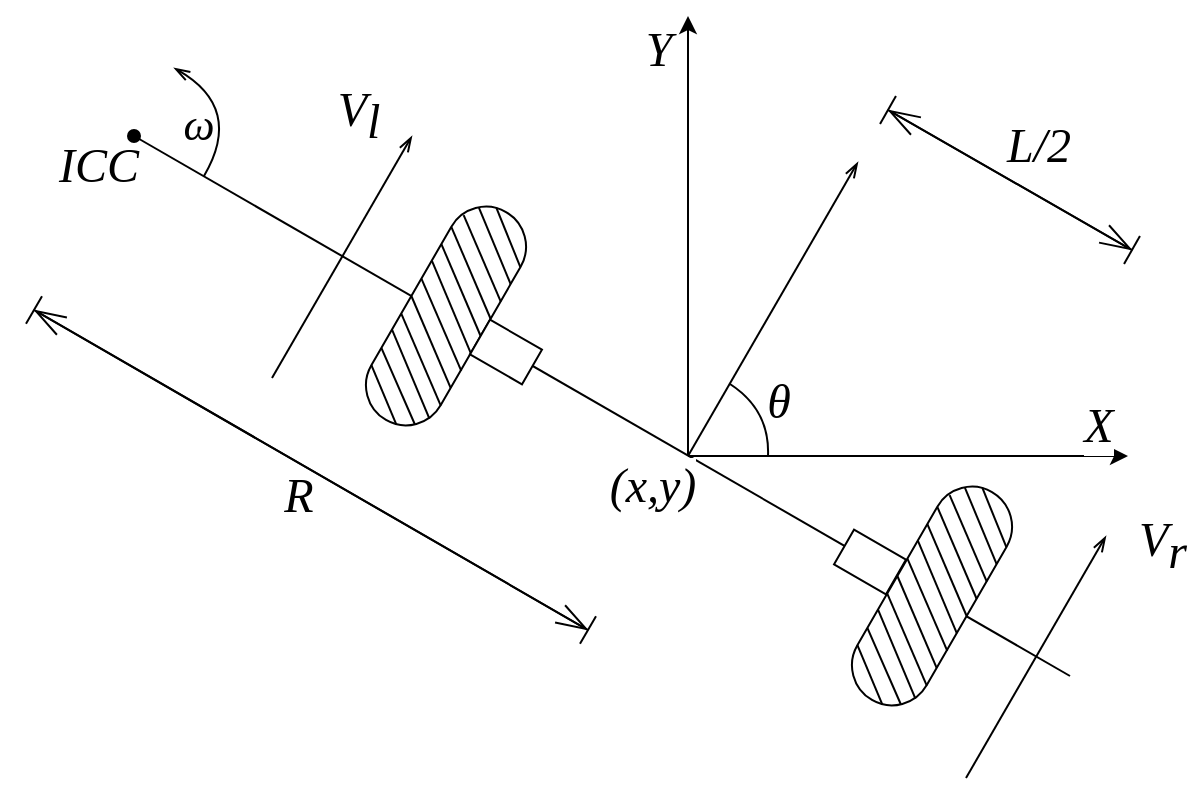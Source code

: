 <mxfile version="16.5.1" type="device"><diagram id="F9r_x9aAceWRf-2MWJaJ" name="Page-1"><mxGraphModel dx="1102" dy="841" grid="1" gridSize="10" guides="1" tooltips="1" connect="1" arrows="1" fold="1" page="1" pageScale="1" pageWidth="850" pageHeight="1100" math="0" shadow="0"><root><mxCell id="0"/><mxCell id="1" parent="0"/><mxCell id="jMk1fTI38AhEsD4PI5Vo-48" value="" style="endArrow=classic;html=1;" parent="1" edge="1"><mxGeometry width="50" height="50" relative="1" as="geometry"><mxPoint x="440" y="320" as="sourcePoint"/><mxPoint x="440" y="100" as="targetPoint"/></mxGeometry></mxCell><mxCell id="jMk1fTI38AhEsD4PI5Vo-49" value="" style="endArrow=classic;html=1;" parent="1" edge="1"><mxGeometry width="50" height="50" relative="1" as="geometry"><mxPoint x="440" y="320" as="sourcePoint"/><mxPoint x="660" y="320" as="targetPoint"/></mxGeometry></mxCell><mxCell id="jMk1fTI38AhEsD4PI5Vo-50" value="&lt;font style=&quot;font-size: 24px;&quot; face=&quot;Times New Roman&quot;&gt;&lt;i style=&quot;font-size: 24px;&quot;&gt;R&lt;/i&gt;&lt;/font&gt;" style="text;html=1;align=center;verticalAlign=middle;resizable=0;points=[];autosize=1;strokeColor=none;fillColor=none;fontSize=24;" parent="1" vertex="1"><mxGeometry x="230" y="320" width="30" height="40" as="geometry"/></mxCell><mxCell id="jMk1fTI38AhEsD4PI5Vo-52" value="&lt;font style=&quot;font-size: 24px&quot; face=&quot;Times New Roman&quot;&gt;&lt;i style=&quot;font-size: 24px&quot;&gt;V&lt;sub style=&quot;font-size: 24px&quot;&gt;r&lt;/sub&gt;&lt;/i&gt;&lt;/font&gt;" style="text;html=1;align=center;verticalAlign=middle;resizable=0;points=[];autosize=1;strokeColor=none;fillColor=none;fontSize=24;" parent="1" vertex="1"><mxGeometry x="657" y="345" width="40" height="40" as="geometry"/></mxCell><mxCell id="jMk1fTI38AhEsD4PI5Vo-53" value="&lt;font face=&quot;Times New Roman&quot; style=&quot;font-size: 24px;&quot;&gt;&lt;span style=&quot;font-size: 24px;&quot;&gt;&lt;i style=&quot;font-size: 24px;&quot;&gt;ICC&lt;/i&gt;&lt;/span&gt;&lt;/font&gt;" style="text;html=1;align=center;verticalAlign=middle;resizable=0;points=[];autosize=1;strokeColor=none;fillColor=none;fontSize=24;" parent="1" vertex="1"><mxGeometry x="115" y="155" width="60" height="40" as="geometry"/></mxCell><mxCell id="jMk1fTI38AhEsD4PI5Vo-61" value="&lt;span class=&quot;ILfuVd NA6bn&quot; style=&quot;font-size: 24px&quot;&gt;&lt;span class=&quot;hgKElc&quot; style=&quot;font-size: 24px&quot;&gt;&lt;span style=&quot;font-size: 24px&quot;&gt;L/2&lt;/span&gt;&lt;/span&gt;&lt;/span&gt;" style="text;html=1;align=center;verticalAlign=middle;resizable=0;points=[];autosize=1;strokeColor=none;fillColor=none;fontFamily=Times New Roman;fontStyle=2;labelBackgroundColor=default;fontSize=24;" parent="1" vertex="1"><mxGeometry x="590" y="150" width="50" height="30" as="geometry"/></mxCell><mxCell id="jMk1fTI38AhEsD4PI5Vo-1" value="" style="endArrow=none;html=1;rounded=0;startArrow=oval;startFill=1;" parent="1" edge="1"><mxGeometry width="50" height="50" relative="1" as="geometry"><mxPoint x="163" y="160" as="sourcePoint"/><mxPoint x="631" y="430" as="targetPoint"/></mxGeometry></mxCell><mxCell id="jMk1fTI38AhEsD4PI5Vo-5" value="" style="endArrow=none;html=1;rounded=0;startArrow=openThin;startFill=0;" parent="1" edge="1"><mxGeometry width="50" height="50" relative="1" as="geometry"><mxPoint x="525" y="173" as="sourcePoint"/><mxPoint x="440" y="320" as="targetPoint"/></mxGeometry></mxCell><mxCell id="jMk1fTI38AhEsD4PI5Vo-8" value="" style="curved=1;endArrow=openThin;html=1;rounded=0;endFill=0;" parent="1" edge="1"><mxGeometry width="50" height="50" relative="1" as="geometry"><mxPoint x="198" y="180" as="sourcePoint"/><mxPoint x="183" y="126" as="targetPoint"/><Array as="points"><mxPoint x="218" y="146"/></Array></mxGeometry></mxCell><mxCell id="jMk1fTI38AhEsD4PI5Vo-9" value="" style="endArrow=openThin;html=1;rounded=0;endFill=0;" parent="1" edge="1"><mxGeometry width="50" height="50" relative="1" as="geometry"><mxPoint x="232" y="281" as="sourcePoint"/><mxPoint x="302" y="160" as="targetPoint"/></mxGeometry></mxCell><mxCell id="jMk1fTI38AhEsD4PI5Vo-10" value="" style="endArrow=openThin;html=1;rounded=0;endFill=0;" parent="1" edge="1"><mxGeometry width="50" height="50" relative="1" as="geometry"><mxPoint x="579" y="481" as="sourcePoint"/><mxPoint x="649" y="360" as="targetPoint"/></mxGeometry></mxCell><mxCell id="jMk1fTI38AhEsD4PI5Vo-11" value="" style="rounded=1;whiteSpace=wrap;html=1;arcSize=50;sketch=0;rotation=30;" parent="1" vertex="1"><mxGeometry x="299" y="190" width="40" height="120" as="geometry"/></mxCell><mxCell id="jMk1fTI38AhEsD4PI5Vo-12" value="" style="rounded=0;whiteSpace=wrap;html=1;rotation=30;" parent="1" vertex="1"><mxGeometry x="334" y="258" width="30" height="20" as="geometry"/></mxCell><mxCell id="jMk1fTI38AhEsD4PI5Vo-13" value="" style="rounded=0;whiteSpace=wrap;html=1;rotation=30;" parent="1" vertex="1"><mxGeometry x="516" y="363" width="30" height="20" as="geometry"/></mxCell><mxCell id="jMk1fTI38AhEsD4PI5Vo-15" value="" style="endArrow=none;html=1;rounded=0;exitX=0.003;exitY=0.168;exitDx=0;exitDy=0;exitPerimeter=0;entryX=1;entryY=0.417;entryDx=0;entryDy=0;entryPerimeter=0;" parent="1" source="jMk1fTI38AhEsD4PI5Vo-11" target="jMk1fTI38AhEsD4PI5Vo-11" edge="1"><mxGeometry width="50" height="50" relative="1" as="geometry"><mxPoint x="263" y="287" as="sourcePoint"/><mxPoint x="331" y="269" as="targetPoint"/></mxGeometry></mxCell><mxCell id="jMk1fTI38AhEsD4PI5Vo-16" value="" style="endArrow=none;html=1;rounded=0;exitX=0;exitY=0.25;exitDx=0;exitDy=0;entryX=1;entryY=0.5;entryDx=0;entryDy=0;" parent="1" source="jMk1fTI38AhEsD4PI5Vo-11" target="jMk1fTI38AhEsD4PI5Vo-11" edge="1"><mxGeometry width="50" height="50" relative="1" as="geometry"><mxPoint x="325" y="220" as="sourcePoint"/><mxPoint x="345" y="265" as="targetPoint"/></mxGeometry></mxCell><mxCell id="jMk1fTI38AhEsD4PI5Vo-17" value="" style="endArrow=none;html=1;rounded=0;exitX=0.003;exitY=0.33;exitDx=0;exitDy=0;entryX=1.003;entryY=0.583;entryDx=0;entryDy=0;exitPerimeter=0;entryPerimeter=0;" parent="1" source="jMk1fTI38AhEsD4PI5Vo-11" target="jMk1fTI38AhEsD4PI5Vo-11" edge="1"><mxGeometry width="50" height="50" relative="1" as="geometry"><mxPoint x="320" y="228" as="sourcePoint"/><mxPoint x="340" y="274" as="targetPoint"/></mxGeometry></mxCell><mxCell id="jMk1fTI38AhEsD4PI5Vo-18" value="" style="endArrow=none;html=1;rounded=0;exitX=0.003;exitY=0.417;exitDx=0;exitDy=0;entryX=1.008;entryY=0.666;entryDx=0;entryDy=0;exitPerimeter=0;entryPerimeter=0;" parent="1" source="jMk1fTI38AhEsD4PI5Vo-11" target="jMk1fTI38AhEsD4PI5Vo-11" edge="1"><mxGeometry width="50" height="50" relative="1" as="geometry"><mxPoint x="316" y="236" as="sourcePoint"/><mxPoint x="335" y="283" as="targetPoint"/></mxGeometry></mxCell><mxCell id="jMk1fTI38AhEsD4PI5Vo-19" value="" style="endArrow=none;html=1;rounded=0;exitX=0;exitY=0.5;exitDx=0;exitDy=0;entryX=1;entryY=0.75;entryDx=0;entryDy=0;" parent="1" source="jMk1fTI38AhEsD4PI5Vo-11" target="jMk1fTI38AhEsD4PI5Vo-11" edge="1"><mxGeometry width="50" height="50" relative="1" as="geometry"><mxPoint x="310" y="245" as="sourcePoint"/><mxPoint x="330" y="291" as="targetPoint"/></mxGeometry></mxCell><mxCell id="jMk1fTI38AhEsD4PI5Vo-20" value="" style="endArrow=none;html=1;rounded=0;exitX=0.003;exitY=0.585;exitDx=0;exitDy=0;entryX=1.003;entryY=0.834;entryDx=0;entryDy=0;exitPerimeter=0;entryPerimeter=0;" parent="1" source="jMk1fTI38AhEsD4PI5Vo-11" target="jMk1fTI38AhEsD4PI5Vo-11" edge="1"><mxGeometry width="50" height="50" relative="1" as="geometry"><mxPoint x="305" y="254" as="sourcePoint"/><mxPoint x="325" y="300" as="targetPoint"/></mxGeometry></mxCell><mxCell id="jMk1fTI38AhEsD4PI5Vo-21" value="" style="endArrow=none;html=1;rounded=0;exitX=0.003;exitY=0.662;exitDx=0;exitDy=0;entryX=0.962;entryY=0.905;entryDx=0;entryDy=0;exitPerimeter=0;entryPerimeter=0;" parent="1" source="jMk1fTI38AhEsD4PI5Vo-11" target="jMk1fTI38AhEsD4PI5Vo-11" edge="1"><mxGeometry width="50" height="50" relative="1" as="geometry"><mxPoint x="309" y="268" as="sourcePoint"/><mxPoint x="329" y="314" as="targetPoint"/></mxGeometry></mxCell><mxCell id="jMk1fTI38AhEsD4PI5Vo-22" value="" style="endArrow=none;html=1;rounded=0;exitX=0;exitY=0.75;exitDx=0;exitDy=0;entryX=0.836;entryY=0.955;entryDx=0;entryDy=0;entryPerimeter=0;" parent="1" source="jMk1fTI38AhEsD4PI5Vo-11" target="jMk1fTI38AhEsD4PI5Vo-11" edge="1"><mxGeometry width="50" height="50" relative="1" as="geometry"><mxPoint x="296" y="271" as="sourcePoint"/><mxPoint x="314" y="315" as="targetPoint"/></mxGeometry></mxCell><mxCell id="jMk1fTI38AhEsD4PI5Vo-23" value="" style="endArrow=none;html=1;rounded=0;exitX=0;exitY=0.833;exitDx=0;exitDy=0;entryX=0.641;entryY=0.995;entryDx=0;entryDy=0;exitPerimeter=0;entryPerimeter=0;" parent="1" source="jMk1fTI38AhEsD4PI5Vo-11" target="jMk1fTI38AhEsD4PI5Vo-11" edge="1"><mxGeometry width="50" height="50" relative="1" as="geometry"><mxPoint x="290" y="280" as="sourcePoint"/><mxPoint x="308" y="318" as="targetPoint"/></mxGeometry></mxCell><mxCell id="jMk1fTI38AhEsD4PI5Vo-25" value="" style="endArrow=none;html=1;rounded=0;exitX=0.06;exitY=0.099;exitDx=0;exitDy=0;exitPerimeter=0;entryX=1.003;entryY=0.334;entryDx=0;entryDy=0;entryPerimeter=0;" parent="1" source="jMk1fTI38AhEsD4PI5Vo-11" target="jMk1fTI38AhEsD4PI5Vo-11" edge="1"><mxGeometry width="50" height="50" relative="1" as="geometry"><mxPoint x="325" y="220" as="sourcePoint"/><mxPoint x="345" y="265" as="targetPoint"/></mxGeometry></mxCell><mxCell id="jMk1fTI38AhEsD4PI5Vo-26" value="" style="endArrow=none;html=1;rounded=0;exitX=0.181;exitY=0.041;exitDx=0;exitDy=0;exitPerimeter=0;entryX=1;entryY=0.25;entryDx=0;entryDy=0;" parent="1" source="jMk1fTI38AhEsD4PI5Vo-11" target="jMk1fTI38AhEsD4PI5Vo-11" edge="1"><mxGeometry width="50" height="50" relative="1" as="geometry"><mxPoint x="332" y="213" as="sourcePoint"/><mxPoint x="350" y="257" as="targetPoint"/></mxGeometry></mxCell><mxCell id="jMk1fTI38AhEsD4PI5Vo-27" value="" style="endArrow=none;html=1;rounded=0;exitX=0.37;exitY=0.005;exitDx=0;exitDy=0;exitPerimeter=0;entryX=0.997;entryY=0.168;entryDx=0;entryDy=0;entryPerimeter=0;" parent="1" source="jMk1fTI38AhEsD4PI5Vo-11" target="jMk1fTI38AhEsD4PI5Vo-11" edge="1"><mxGeometry width="50" height="50" relative="1" as="geometry"><mxPoint x="339" y="210" as="sourcePoint"/><mxPoint x="355" y="248" as="targetPoint"/></mxGeometry></mxCell><mxCell id="jMk1fTI38AhEsD4PI5Vo-28" value="" style="rounded=1;whiteSpace=wrap;html=1;arcSize=50;sketch=0;rotation=30;" parent="1" vertex="1"><mxGeometry x="542" y="330" width="40" height="120" as="geometry"/></mxCell><mxCell id="jMk1fTI38AhEsD4PI5Vo-29" value="" style="endArrow=none;html=1;rounded=0;exitX=0.003;exitY=0.168;exitDx=0;exitDy=0;exitPerimeter=0;entryX=1;entryY=0.417;entryDx=0;entryDy=0;entryPerimeter=0;" parent="1" source="jMk1fTI38AhEsD4PI5Vo-28" target="jMk1fTI38AhEsD4PI5Vo-28" edge="1"><mxGeometry width="50" height="50" relative="1" as="geometry"><mxPoint x="506" y="427" as="sourcePoint"/><mxPoint x="574" y="409" as="targetPoint"/></mxGeometry></mxCell><mxCell id="jMk1fTI38AhEsD4PI5Vo-30" value="" style="endArrow=none;html=1;rounded=0;exitX=0;exitY=0.25;exitDx=0;exitDy=0;entryX=1;entryY=0.5;entryDx=0;entryDy=0;" parent="1" source="jMk1fTI38AhEsD4PI5Vo-28" target="jMk1fTI38AhEsD4PI5Vo-28" edge="1"><mxGeometry width="50" height="50" relative="1" as="geometry"><mxPoint x="568" y="360" as="sourcePoint"/><mxPoint x="588" y="405" as="targetPoint"/></mxGeometry></mxCell><mxCell id="jMk1fTI38AhEsD4PI5Vo-31" value="" style="endArrow=none;html=1;rounded=0;exitX=0.003;exitY=0.33;exitDx=0;exitDy=0;entryX=1.003;entryY=0.583;entryDx=0;entryDy=0;exitPerimeter=0;entryPerimeter=0;" parent="1" source="jMk1fTI38AhEsD4PI5Vo-28" target="jMk1fTI38AhEsD4PI5Vo-28" edge="1"><mxGeometry width="50" height="50" relative="1" as="geometry"><mxPoint x="563" y="368" as="sourcePoint"/><mxPoint x="583" y="414" as="targetPoint"/></mxGeometry></mxCell><mxCell id="jMk1fTI38AhEsD4PI5Vo-32" value="" style="endArrow=none;html=1;rounded=0;exitX=0.003;exitY=0.417;exitDx=0;exitDy=0;entryX=1.008;entryY=0.666;entryDx=0;entryDy=0;exitPerimeter=0;entryPerimeter=0;" parent="1" source="jMk1fTI38AhEsD4PI5Vo-28" target="jMk1fTI38AhEsD4PI5Vo-28" edge="1"><mxGeometry width="50" height="50" relative="1" as="geometry"><mxPoint x="558" y="376" as="sourcePoint"/><mxPoint x="578" y="423" as="targetPoint"/></mxGeometry></mxCell><mxCell id="jMk1fTI38AhEsD4PI5Vo-33" value="" style="endArrow=none;html=1;rounded=0;exitX=0;exitY=0.5;exitDx=0;exitDy=0;entryX=1;entryY=0.75;entryDx=0;entryDy=0;" parent="1" source="jMk1fTI38AhEsD4PI5Vo-28" target="jMk1fTI38AhEsD4PI5Vo-28" edge="1"><mxGeometry width="50" height="50" relative="1" as="geometry"><mxPoint x="553" y="385" as="sourcePoint"/><mxPoint x="573" y="431" as="targetPoint"/></mxGeometry></mxCell><mxCell id="jMk1fTI38AhEsD4PI5Vo-34" value="" style="endArrow=none;html=1;rounded=0;exitX=0.003;exitY=0.585;exitDx=0;exitDy=0;entryX=1.003;entryY=0.834;entryDx=0;entryDy=0;exitPerimeter=0;entryPerimeter=0;" parent="1" source="jMk1fTI38AhEsD4PI5Vo-28" target="jMk1fTI38AhEsD4PI5Vo-28" edge="1"><mxGeometry width="50" height="50" relative="1" as="geometry"><mxPoint x="548" y="394" as="sourcePoint"/><mxPoint x="568" y="440" as="targetPoint"/></mxGeometry></mxCell><mxCell id="jMk1fTI38AhEsD4PI5Vo-35" value="" style="endArrow=none;html=1;rounded=0;exitX=0.003;exitY=0.662;exitDx=0;exitDy=0;entryX=0.962;entryY=0.905;entryDx=0;entryDy=0;exitPerimeter=0;entryPerimeter=0;" parent="1" source="jMk1fTI38AhEsD4PI5Vo-28" target="jMk1fTI38AhEsD4PI5Vo-28" edge="1"><mxGeometry width="50" height="50" relative="1" as="geometry"><mxPoint x="552" y="408" as="sourcePoint"/><mxPoint x="571" y="454" as="targetPoint"/></mxGeometry></mxCell><mxCell id="jMk1fTI38AhEsD4PI5Vo-36" value="" style="endArrow=none;html=1;rounded=0;exitX=0;exitY=0.75;exitDx=0;exitDy=0;entryX=0.836;entryY=0.955;entryDx=0;entryDy=0;entryPerimeter=0;" parent="1" source="jMk1fTI38AhEsD4PI5Vo-28" target="jMk1fTI38AhEsD4PI5Vo-28" edge="1"><mxGeometry width="50" height="50" relative="1" as="geometry"><mxPoint x="538" y="411" as="sourcePoint"/><mxPoint x="557" y="455" as="targetPoint"/></mxGeometry></mxCell><mxCell id="jMk1fTI38AhEsD4PI5Vo-37" value="" style="endArrow=none;html=1;rounded=0;exitX=0;exitY=0.833;exitDx=0;exitDy=0;entryX=0.641;entryY=0.995;entryDx=0;entryDy=0;exitPerimeter=0;entryPerimeter=0;" parent="1" source="jMk1fTI38AhEsD4PI5Vo-28" target="jMk1fTI38AhEsD4PI5Vo-28" edge="1"><mxGeometry width="50" height="50" relative="1" as="geometry"><mxPoint x="533" y="420" as="sourcePoint"/><mxPoint x="550" y="458" as="targetPoint"/></mxGeometry></mxCell><mxCell id="jMk1fTI38AhEsD4PI5Vo-38" value="" style="endArrow=none;html=1;rounded=0;exitX=0.06;exitY=0.099;exitDx=0;exitDy=0;exitPerimeter=0;entryX=1.003;entryY=0.334;entryDx=0;entryDy=0;entryPerimeter=0;" parent="1" source="jMk1fTI38AhEsD4PI5Vo-28" target="jMk1fTI38AhEsD4PI5Vo-28" edge="1"><mxGeometry width="50" height="50" relative="1" as="geometry"><mxPoint x="568" y="360" as="sourcePoint"/><mxPoint x="588" y="405" as="targetPoint"/></mxGeometry></mxCell><mxCell id="jMk1fTI38AhEsD4PI5Vo-39" value="" style="endArrow=none;html=1;rounded=0;exitX=0.181;exitY=0.041;exitDx=0;exitDy=0;exitPerimeter=0;entryX=1;entryY=0.25;entryDx=0;entryDy=0;" parent="1" source="jMk1fTI38AhEsD4PI5Vo-28" target="jMk1fTI38AhEsD4PI5Vo-28" edge="1"><mxGeometry width="50" height="50" relative="1" as="geometry"><mxPoint x="574" y="353" as="sourcePoint"/><mxPoint x="593" y="397" as="targetPoint"/></mxGeometry></mxCell><mxCell id="jMk1fTI38AhEsD4PI5Vo-40" value="" style="endArrow=none;html=1;rounded=0;exitX=0.37;exitY=0.005;exitDx=0;exitDy=0;exitPerimeter=0;entryX=0.997;entryY=0.168;entryDx=0;entryDy=0;entryPerimeter=0;" parent="1" source="jMk1fTI38AhEsD4PI5Vo-28" target="jMk1fTI38AhEsD4PI5Vo-28" edge="1"><mxGeometry width="50" height="50" relative="1" as="geometry"><mxPoint x="582" y="350" as="sourcePoint"/><mxPoint x="598" y="388" as="targetPoint"/></mxGeometry></mxCell><mxCell id="jMk1fTI38AhEsD4PI5Vo-41" value="" style="endArrow=baseDash;html=1;rounded=0;startArrow=baseDash;startFill=0;endFill=0;targetPerimeterSpacing=4;sourcePerimeterSpacing=4;startSize=14;endSize=14;" parent="1" edge="1"><mxGeometry width="50" height="50" relative="1" as="geometry"><mxPoint x="540" y="147" as="sourcePoint"/><mxPoint x="662" y="217" as="targetPoint"/></mxGeometry></mxCell><mxCell id="jMk1fTI38AhEsD4PI5Vo-43" value="" style="endArrow=openThin;html=1;rounded=0;startArrow=openThin;startFill=0;endFill=0;targetPerimeterSpacing=4;sourcePerimeterSpacing=4;startSize=14;endSize=14;" parent="1" edge="1"><mxGeometry width="50" height="50" relative="1" as="geometry"><mxPoint x="540" y="147" as="sourcePoint"/><mxPoint x="662" y="217" as="targetPoint"/></mxGeometry></mxCell><mxCell id="jMk1fTI38AhEsD4PI5Vo-44" value="" style="endArrow=baseDash;html=1;rounded=0;startArrow=baseDash;startFill=0;endFill=0;targetPerimeterSpacing=4;sourcePerimeterSpacing=4;startSize=14;endSize=14;" parent="1" edge="1"><mxGeometry width="50" height="50" relative="1" as="geometry"><mxPoint x="113" y="247" as="sourcePoint"/><mxPoint x="390" y="407" as="targetPoint"/></mxGeometry></mxCell><mxCell id="jMk1fTI38AhEsD4PI5Vo-45" value="" style="endArrow=openThin;html=1;rounded=0;startArrow=openThin;startFill=0;endFill=0;targetPerimeterSpacing=4;sourcePerimeterSpacing=4;startSize=14;endSize=14;" parent="1" edge="1"><mxGeometry width="50" height="50" relative="1" as="geometry"><mxPoint x="113" y="247" as="sourcePoint"/><mxPoint x="390" y="407" as="targetPoint"/></mxGeometry></mxCell><mxCell id="jMk1fTI38AhEsD4PI5Vo-51" value="&lt;font style=&quot;font-size: 24px;&quot; face=&quot;Times New Roman&quot;&gt;&lt;i style=&quot;font-size: 24px;&quot;&gt;V&lt;sub style=&quot;font-size: 24px;&quot;&gt;l&lt;/sub&gt;&lt;/i&gt;&lt;/font&gt;" style="text;html=1;align=center;verticalAlign=middle;resizable=0;points=[];autosize=1;strokeColor=none;fillColor=none;fontSize=24;" parent="1" vertex="1"><mxGeometry x="255" y="130" width="40" height="40" as="geometry"/></mxCell><mxCell id="jMk1fTI38AhEsD4PI5Vo-54" value="&lt;span class=&quot;LrzXr kno-fv wHYlTd z8gr9e&quot;&gt;&lt;i&gt;ω&lt;/i&gt;&lt;/span&gt;" style="text;html=1;align=center;verticalAlign=middle;resizable=0;points=[];autosize=1;strokeColor=none;fillColor=none;fontSize=22;fontFamily=Times New Roman;" parent="1" vertex="1"><mxGeometry x="180" y="140" width="30" height="30" as="geometry"/></mxCell><mxCell id="jMk1fTI38AhEsD4PI5Vo-57" value="" style="curved=1;endArrow=none;html=1;rounded=0;fontFamily=Times New Roman;fontSize=22;startSize=14;endSize=14;sourcePerimeterSpacing=4;targetPerimeterSpacing=4;endFill=0;" parent="1" edge="1"><mxGeometry width="50" height="50" relative="1" as="geometry"><mxPoint x="480" y="320" as="sourcePoint"/><mxPoint x="461" y="284" as="targetPoint"/><Array as="points"><mxPoint x="481" y="297"/></Array></mxGeometry></mxCell><mxCell id="jMk1fTI38AhEsD4PI5Vo-58" value="&lt;span class=&quot;ILfuVd NA6bn&quot; style=&quot;font-size: 24px;&quot;&gt;&lt;span class=&quot;hgKElc&quot; style=&quot;font-size: 24px;&quot;&gt;&lt;span style=&quot;font-size: 24px;&quot;&gt;θ&lt;/span&gt;&lt;/span&gt;&lt;/span&gt;" style="text;html=1;align=center;verticalAlign=middle;resizable=0;points=[];autosize=1;strokeColor=none;fillColor=none;fontFamily=Times New Roman;fontStyle=2;labelBackgroundColor=default;fontSize=24;" parent="1" vertex="1"><mxGeometry x="470" y="278" width="30" height="30" as="geometry"/></mxCell><mxCell id="jMk1fTI38AhEsD4PI5Vo-59" value="&lt;span class=&quot;ILfuVd NA6bn&quot; style=&quot;font-size: 24px&quot;&gt;&lt;span class=&quot;hgKElc&quot; style=&quot;font-size: 24px&quot;&gt;&lt;span style=&quot;font-size: 24px&quot;&gt;Y&lt;/span&gt;&lt;/span&gt;&lt;/span&gt;&lt;span style=&quot;color: rgba(0 , 0 , 0 , 0) ; font-family: monospace ; font-size: 0px ; font-style: normal ; background-color: rgb(248 , 249 , 250)&quot;&gt;%3CmxGraphModel%3E%3Croot%3E%3CmxCell%20id%3D%220%22%2F%3E%3CmxCell%20id%3D%221%22%20parent%3D%220%22%2F%3E%3CmxCell%20id%3D%222%22%20value%3D%22%26lt%3Bspan%20class%3D%26quot%3BILfuVd%20NA6bn%26quot%3B%20style%3D%26quot%3Bfont-size%3A%2024px%3B%26quot%3B%26gt%3B%26lt%3Bspan%20class%3D%26quot%3BhgKElc%26quot%3B%20style%3D%26quot%3Bfont-size%3A%2024px%3B%26quot%3B%26gt%3B%26lt%3Bspan%20style%3D%26quot%3Bfont-size%3A%2024px%3B%26quot%3B%26gt%3B%CE%B8%26lt%3B%2Fspan%26gt%3B%26lt%3B%2Fspan%26gt%3B%26lt%3B%2Fspan%26gt%3B%22%20style%3D%22text%3Bhtml%3D1%3Balign%3Dcenter%3BverticalAlign%3Dmiddle%3Bresizable%3D0%3Bpoints%3D%5B%5D%3Bautosize%3D1%3BstrokeColor%3Dnone%3BfillColor%3Dnone%3BfontFamily%3DTimes%20New%20Roman%3BfontStyle%3D2%3BlabelBackgroundColor%3Ddefault%3BfontSize%3D24%3B%22%20vertex%3D%221%22%20parent%3D%221%22%3E%3CmxGeometry%20x%3D%22470%22%20y%3D%22278%22%20width%3D%2230%22%20height%3D%2230%22%20as%3D%22geometry%22%2F%3E%3C%2FmxCell%3E%3C%2Froot%3E%3C%2FmxGraphModel%3E&lt;/span&gt;" style="text;html=1;align=center;verticalAlign=middle;resizable=0;points=[];autosize=1;strokeColor=none;fillColor=none;fontFamily=Times New Roman;fontStyle=2;labelBackgroundColor=default;fontSize=24;" parent="1" vertex="1"><mxGeometry x="410" y="97" width="30" height="40" as="geometry"/></mxCell><mxCell id="jMk1fTI38AhEsD4PI5Vo-60" value="&lt;span class=&quot;ILfuVd NA6bn&quot; style=&quot;font-size: 24px&quot;&gt;&lt;span class=&quot;hgKElc&quot; style=&quot;font-size: 24px&quot;&gt;&lt;span style=&quot;font-size: 24px&quot;&gt;X&lt;/span&gt;&lt;/span&gt;&lt;/span&gt;" style="text;html=1;align=center;verticalAlign=middle;resizable=0;points=[];autosize=1;strokeColor=none;fillColor=none;fontFamily=Times New Roman;fontStyle=2;labelBackgroundColor=default;fontSize=24;" parent="1" vertex="1"><mxGeometry x="630" y="290" width="30" height="30" as="geometry"/></mxCell><mxCell id="jMk1fTI38AhEsD4PI5Vo-62" value="&lt;span class=&quot;ILfuVd NA6bn&quot; style=&quot;font-size: 24px&quot;&gt;&lt;span class=&quot;hgKElc&quot; style=&quot;font-size: 24px&quot;&gt;&lt;span style=&quot;font-size: 24px&quot;&gt;(x,y)&lt;/span&gt;&lt;/span&gt;&lt;/span&gt;" style="text;html=1;align=center;verticalAlign=middle;resizable=0;points=[];autosize=1;strokeColor=none;fillColor=none;fontFamily=Times New Roman;fontStyle=2;labelBackgroundColor=default;fontSize=24;" parent="1" vertex="1"><mxGeometry x="392" y="320" width="60" height="30" as="geometry"/></mxCell></root></mxGraphModel></diagram></mxfile>